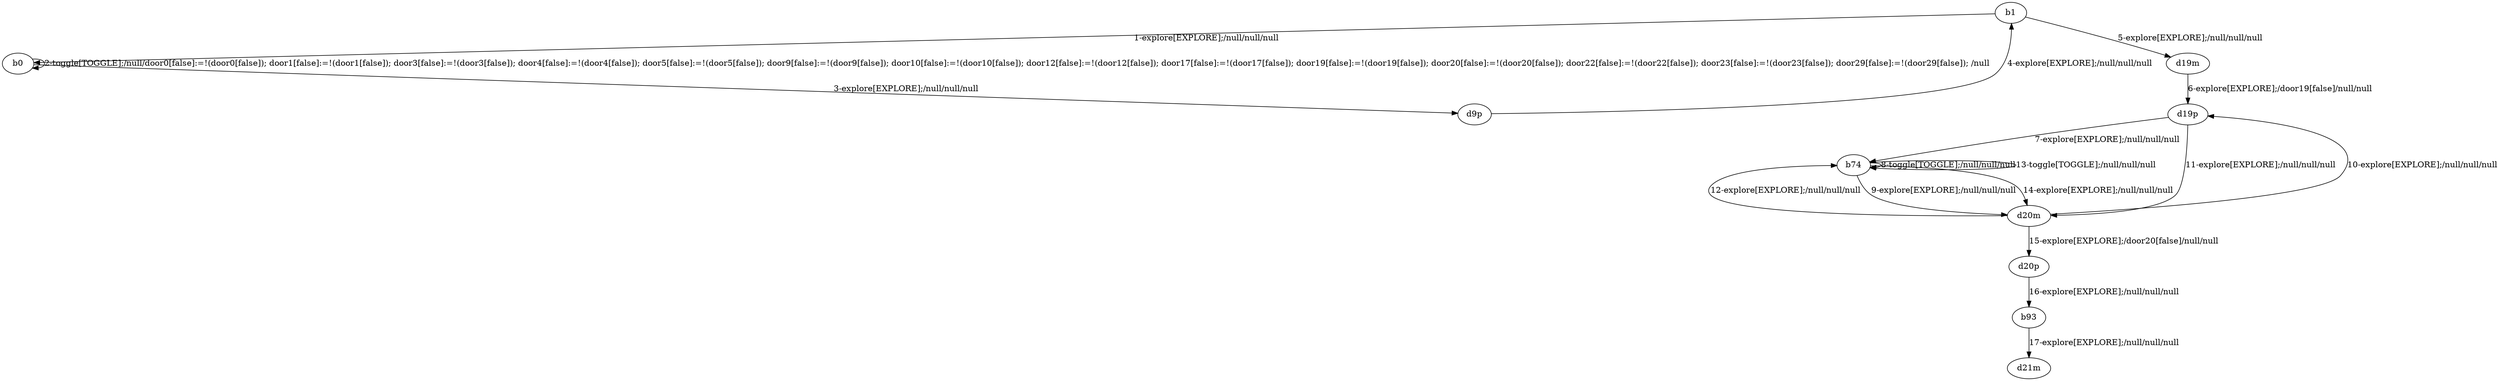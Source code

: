 # Total number of goals covered by this test: 1
# d20p --> b93

digraph g {
"b1" -> "b0" [label = "1-explore[EXPLORE];/null/null/null"];
"b0" -> "b0" [label = "2-toggle[TOGGLE];/null/door0[false]:=!(door0[false]); door1[false]:=!(door1[false]); door3[false]:=!(door3[false]); door4[false]:=!(door4[false]); door5[false]:=!(door5[false]); door9[false]:=!(door9[false]); door10[false]:=!(door10[false]); door12[false]:=!(door12[false]); door17[false]:=!(door17[false]); door19[false]:=!(door19[false]); door20[false]:=!(door20[false]); door22[false]:=!(door22[false]); door23[false]:=!(door23[false]); door29[false]:=!(door29[false]); /null"];
"b0" -> "d9p" [label = "3-explore[EXPLORE];/null/null/null"];
"d9p" -> "b1" [label = "4-explore[EXPLORE];/null/null/null"];
"b1" -> "d19m" [label = "5-explore[EXPLORE];/null/null/null"];
"d19m" -> "d19p" [label = "6-explore[EXPLORE];/door19[false]/null/null"];
"d19p" -> "b74" [label = "7-explore[EXPLORE];/null/null/null"];
"b74" -> "b74" [label = "8-toggle[TOGGLE];/null/null/null"];
"b74" -> "d20m" [label = "9-explore[EXPLORE];/null/null/null"];
"d20m" -> "d19p" [label = "10-explore[EXPLORE];/null/null/null"];
"d19p" -> "d20m" [label = "11-explore[EXPLORE];/null/null/null"];
"d20m" -> "b74" [label = "12-explore[EXPLORE];/null/null/null"];
"b74" -> "b74" [label = "13-toggle[TOGGLE];/null/null/null"];
"b74" -> "d20m" [label = "14-explore[EXPLORE];/null/null/null"];
"d20m" -> "d20p" [label = "15-explore[EXPLORE];/door20[false]/null/null"];
"d20p" -> "b93" [label = "16-explore[EXPLORE];/null/null/null"];
"b93" -> "d21m" [label = "17-explore[EXPLORE];/null/null/null"];
}